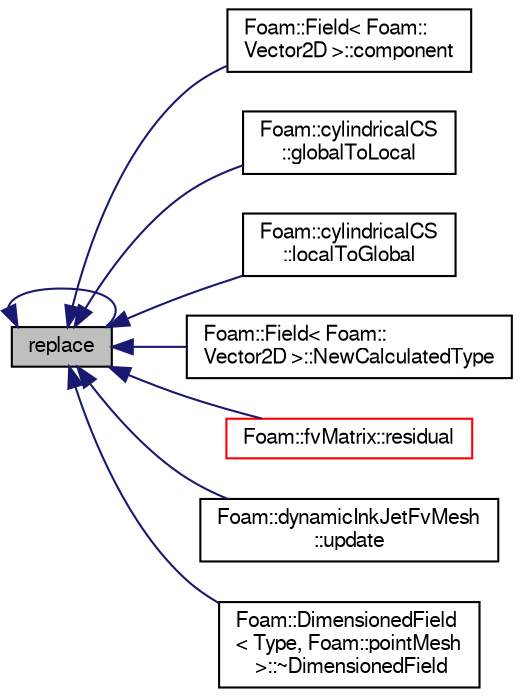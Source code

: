 digraph "replace"
{
  bgcolor="transparent";
  edge [fontname="FreeSans",fontsize="10",labelfontname="FreeSans",labelfontsize="10"];
  node [fontname="FreeSans",fontsize="10",shape=record];
  rankdir="LR";
  Node6348 [label="replace",height=0.2,width=0.4,color="black", fillcolor="grey75", style="filled", fontcolor="black"];
  Node6348 -> Node6349 [dir="back",color="midnightblue",fontsize="10",style="solid",fontname="FreeSans"];
  Node6349 [label="Foam::Field\< Foam::\lVector2D \>::component",height=0.2,width=0.4,color="black",URL="$a26466.html#aef03a3d86f5e52bd0f5fd130cb44a20e",tooltip="Return a component field of the field. "];
  Node6348 -> Node6350 [dir="back",color="midnightblue",fontsize="10",style="solid",fontname="FreeSans"];
  Node6350 [label="Foam::cylindricalCS\l::globalToLocal",height=0.2,width=0.4,color="black",URL="$a25018.html#a6e40633fa92ddfe4485176b8007bc5ed",tooltip="Convert from global Cartesian system to the local coordinate system. "];
  Node6348 -> Node6351 [dir="back",color="midnightblue",fontsize="10",style="solid",fontname="FreeSans"];
  Node6351 [label="Foam::cylindricalCS\l::localToGlobal",height=0.2,width=0.4,color="black",URL="$a25018.html#a5271222aca4104cfb6b6fa30668145d3",tooltip="Convert from local coordinate system to the global Cartesian system. "];
  Node6348 -> Node6352 [dir="back",color="midnightblue",fontsize="10",style="solid",fontname="FreeSans"];
  Node6352 [label="Foam::Field\< Foam::\lVector2D \>::NewCalculatedType",height=0.2,width=0.4,color="black",URL="$a26466.html#ae6bdf47436f49314cb0fc784144bf18f",tooltip="Return a pointer to a new calculatedFvPatchFieldField created on. "];
  Node6348 -> Node6348 [dir="back",color="midnightblue",fontsize="10",style="solid",fontname="FreeSans"];
  Node6348 -> Node6353 [dir="back",color="midnightblue",fontsize="10",style="solid",fontname="FreeSans"];
  Node6353 [label="Foam::fvMatrix::residual",height=0.2,width=0.4,color="red",URL="$a22358.html#ab6a2e66ac7c7419930641e362e1ae305",tooltip="Return the matrix residual. "];
  Node6348 -> Node6359 [dir="back",color="midnightblue",fontsize="10",style="solid",fontname="FreeSans"];
  Node6359 [label="Foam::dynamicInkJetFvMesh\l::update",height=0.2,width=0.4,color="black",URL="$a21362.html#aa2aac016e2bf7b5bd2b271786c2791aa",tooltip="Update the mesh for both mesh motion and topology change. "];
  Node6348 -> Node6360 [dir="back",color="midnightblue",fontsize="10",style="solid",fontname="FreeSans"];
  Node6360 [label="Foam::DimensionedField\l\< Type, Foam::pointMesh\l \>::~DimensionedField",height=0.2,width=0.4,color="black",URL="$a26390.html#afd0eb3625fc1e1d09a00ae94699d04e8",tooltip="Destructor. "];
}
